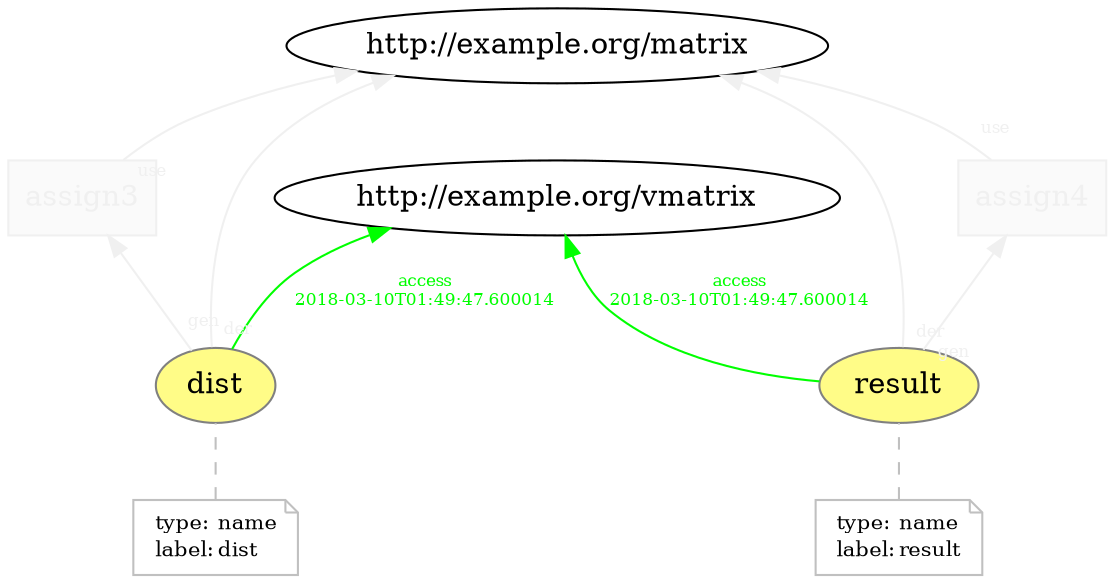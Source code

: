 digraph "PROV" { size="16,12"; rankdir="BT";
"http://example.org/dist" [fillcolor="#FFFC87",color="#808080",style="filled",label="dist",URL="http://example.org/dist"]
"-attrs0" [color="gray",shape="note",fontsize="10",fontcolor="black",label=<<TABLE cellpadding="0" border="0">
	<TR>
	    <TD align="left">type:</TD>
	    <TD align="left">name</TD>
	</TR>
	<TR>
	    <TD align="left">label:</TD>
	    <TD align="left">dist</TD>
	</TR>
</TABLE>>]
"-attrs0" -> "http://example.org/dist" [color="gray",style="dashed",arrowhead="none"]
"http://example.org/dist" -> "http://example.org/vmatrix" [fontsize="8",distance="1.5",angle="60.0",rotation="20",label="access
2018-03-10T01:49:47.600014",fontcolor="green",color="green"]
"http://example.org/assign3" [fillcolor="#FAFAFA",color="#F0F0F0",shape="polygon",sides="4",style="filled",fontcolor="#F0F0F0",label="assign3",URL="http://example.org/assign3"]
"http://example.org/dist" -> "http://example.org/matrix" [labelfontsize="8",labeldistance="1.5",labelangle="60.0",rotation="20",taillabel="der",fontcolor="#F0F0F0",color="#F0F0F0"]
"http://example.org/result" [fillcolor="#FFFC87",color="#808080",style="filled",label="result",URL="http://example.org/result"]
"-attrs1" [color="gray",shape="note",fontsize="10",fontcolor="black",label=<<TABLE cellpadding="0" border="0">
	<TR>
	    <TD align="left">type:</TD>
	    <TD align="left">name</TD>
	</TR>
	<TR>
	    <TD align="left">label:</TD>
	    <TD align="left">result</TD>
	</TR>
</TABLE>>]
"-attrs1" -> "http://example.org/result" [color="gray",style="dashed",arrowhead="none"]
"http://example.org/result" -> "http://example.org/vmatrix" [fontsize="8",distance="1.5",angle="60.0",rotation="20",label="access
2018-03-10T01:49:47.600014",fontcolor="green",color="green"]
"http://example.org/assign4" [fillcolor="#FAFAFA",color="#F0F0F0",shape="polygon",sides="4",style="filled",fontcolor="#F0F0F0",label="assign4",URL="http://example.org/assign4"]
"http://example.org/result" -> "http://example.org/matrix" [labelfontsize="8",labeldistance="1.5",labelangle="60.0",rotation="20",taillabel="der",fontcolor="#F0F0F0",color="#F0F0F0"]
"http://example.org/assign4" -> "http://example.org/matrix" [labelfontsize="8",labeldistance="1.5",labelangle="60.0",rotation="20",taillabel="use",fontcolor="#F0F0F0",color="#F0F0F0"]
"http://example.org/assign3" -> "http://example.org/matrix" [labelfontsize="8",labeldistance="1.5",labelangle="60.0",rotation="20",taillabel="use",fontcolor="#F0F0F0",color="#F0F0F0"]
"http://example.org/dist" -> "http://example.org/assign3" [labelfontsize="8",labeldistance="1.5",labelangle="60.0",rotation="20",taillabel="gen",fontcolor="#F0F0F0",color="#F0F0F0"]
"http://example.org/result" -> "http://example.org/assign4" [labelfontsize="8",labeldistance="1.5",labelangle="60.0",rotation="20",taillabel="gen",fontcolor="#F0F0F0",color="#F0F0F0"]
}